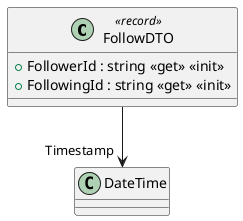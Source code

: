 @startuml
class FollowDTO <<record>> {
    + FollowerId : string <<get>> <<init>>
    + FollowingId : string <<get>> <<init>>
}
FollowDTO --> "Timestamp" DateTime
@enduml
